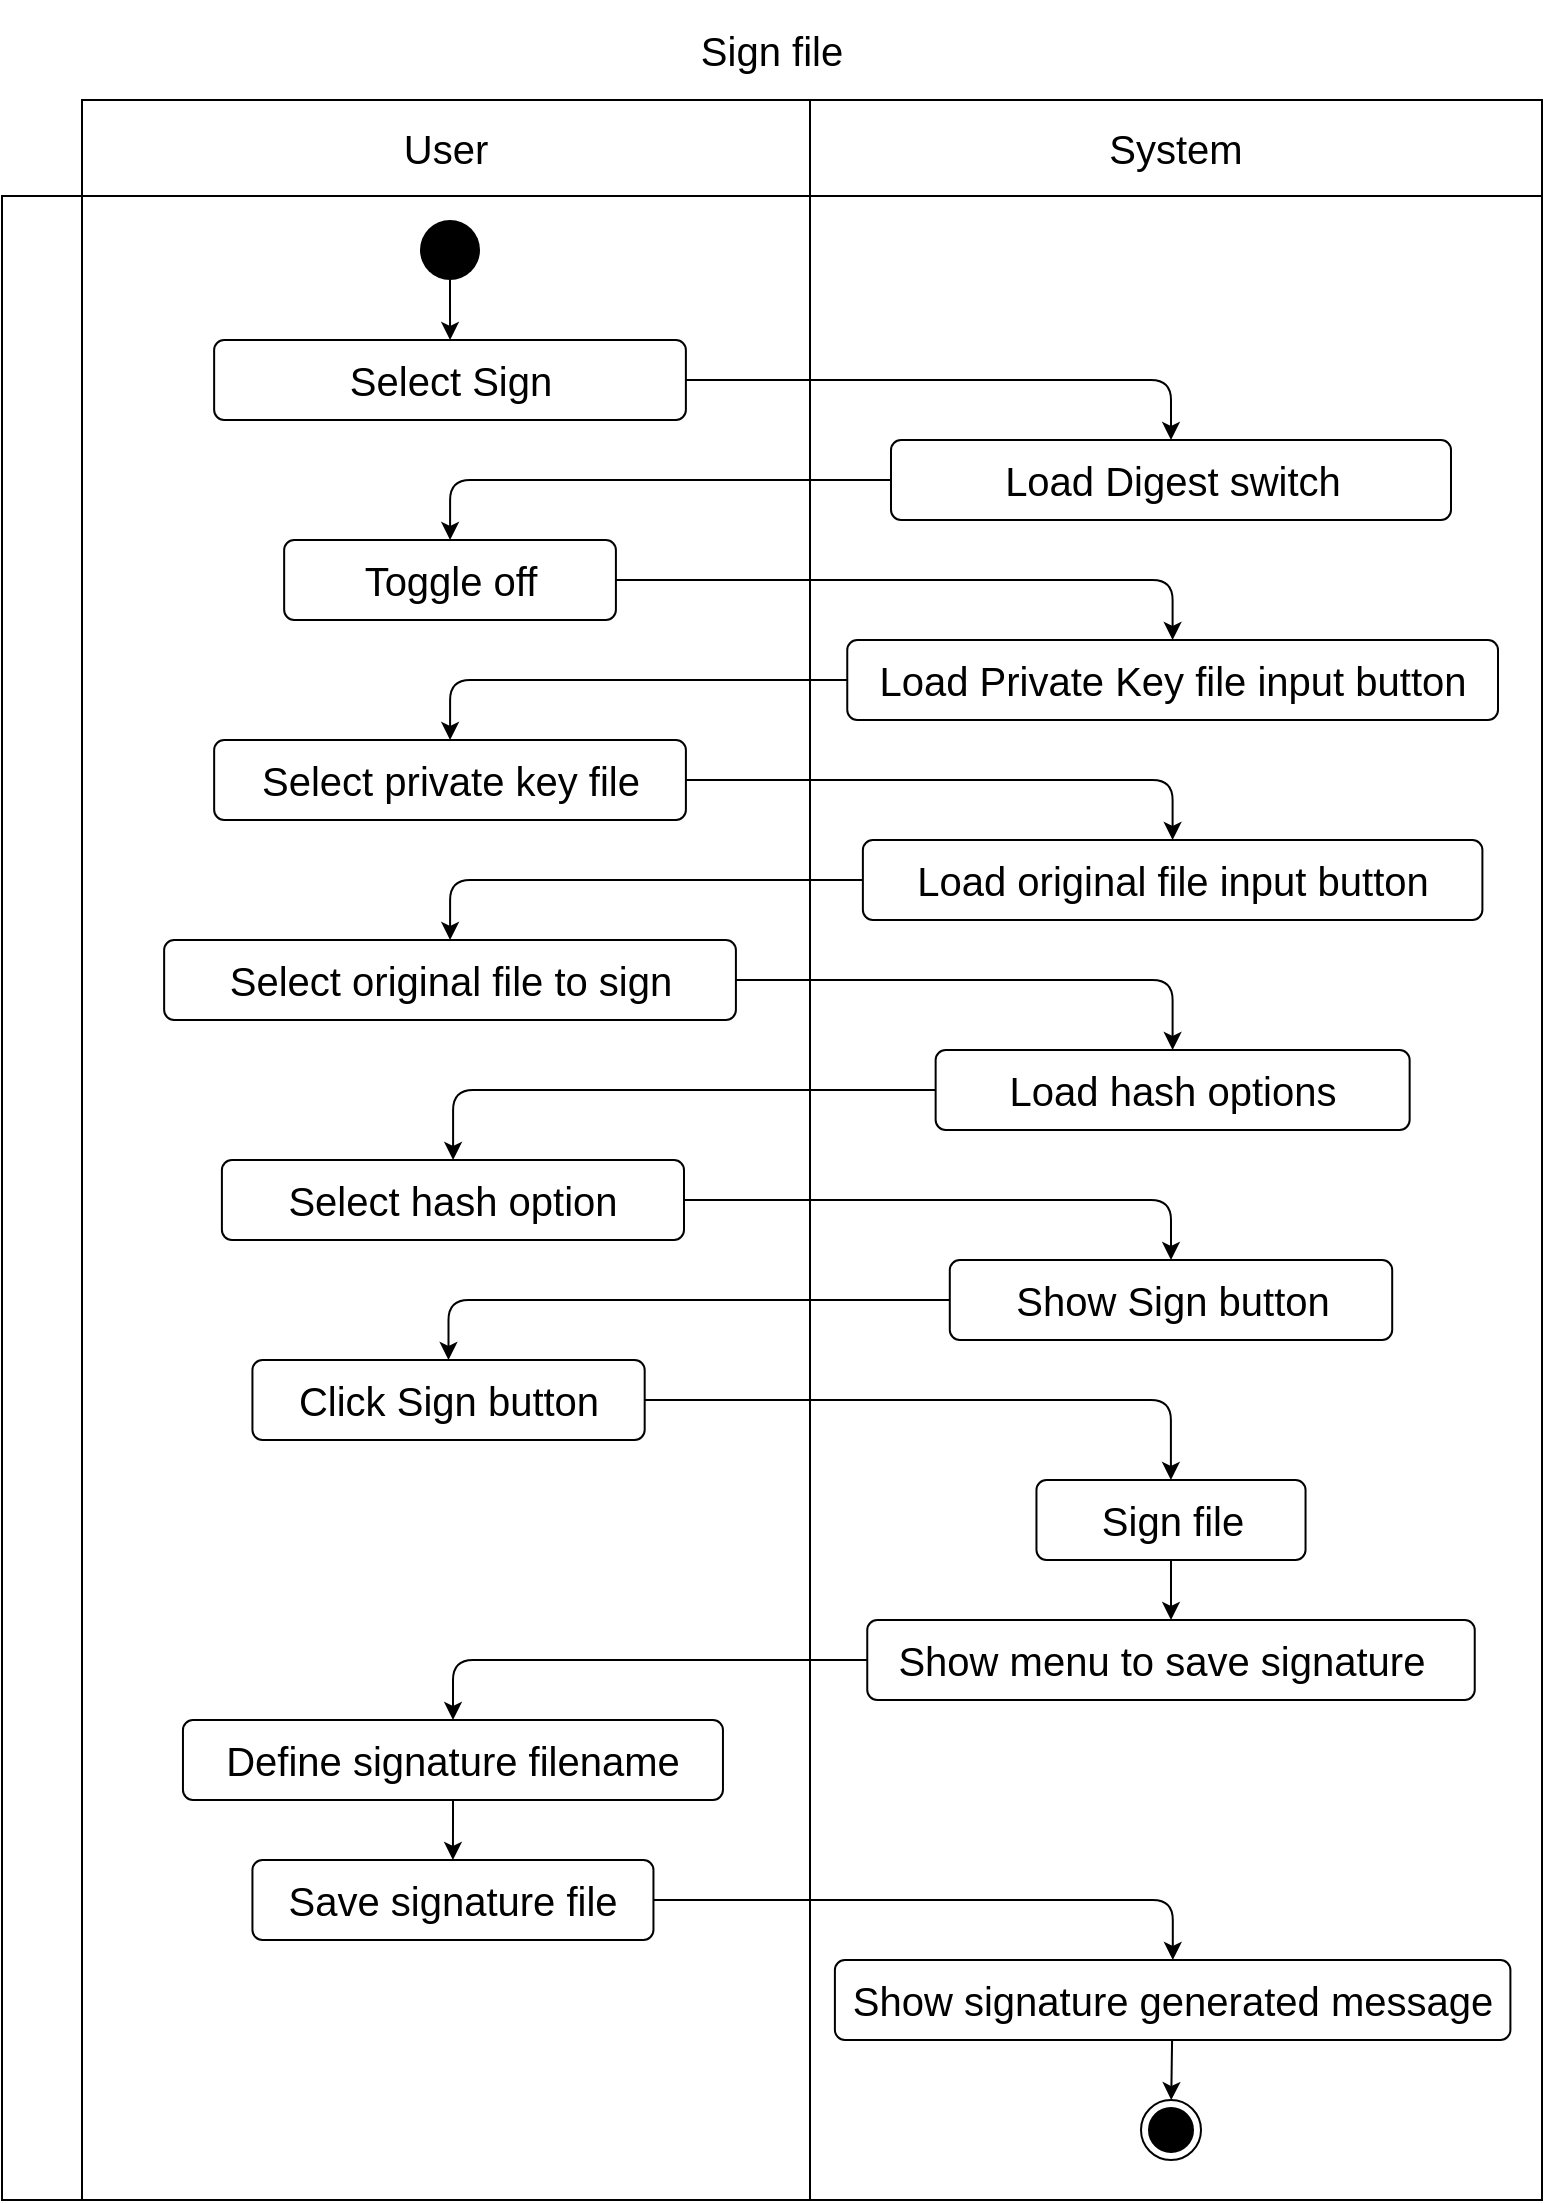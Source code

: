 <mxfile>
    <diagram id="S0ONuQezJMVLYbWS_PRb" name="Sign file">
        <mxGraphModel dx="561" dy="478" grid="1" gridSize="10" guides="1" tooltips="1" connect="1" arrows="1" fold="1" page="1" pageScale="1" pageWidth="827" pageHeight="1169" math="0" shadow="0">
            <root>
                <mxCell id="0"/>
                <mxCell id="1" parent="0"/>
                <mxCell id="2HTp7oejWxCe_oPyUhEQ-1" value="Sign file" style="shape=table;html=1;whiteSpace=wrap;startSize=50;container=1;collapsible=0;childLayout=tableLayout;fillColor=none;swimlaneFillColor=none;strokeColor=none;fontSize=20;" parent="1" vertex="1">
                    <mxGeometry x="29" y="40" width="770" height="1100.0" as="geometry"/>
                </mxCell>
                <mxCell id="2HTp7oejWxCe_oPyUhEQ-2" value="" style="shape=partialRectangle;html=1;whiteSpace=wrap;collapsible=0;dropTarget=0;pointerEvents=0;fillColor=none;top=0;left=0;bottom=0;right=0;points=[[0,0.5],[1,0.5]];portConstraint=eastwest;strokeColor=none;fontSize=20;" parent="2HTp7oejWxCe_oPyUhEQ-1" vertex="1">
                    <mxGeometry y="50" width="770" height="48" as="geometry"/>
                </mxCell>
                <mxCell id="2HTp7oejWxCe_oPyUhEQ-3" value="" style="shape=partialRectangle;html=1;whiteSpace=wrap;connectable=0;fillColor=none;top=1;left=1;bottom=1;right=1;overflow=hidden;strokeColor=none;fontSize=20;" parent="2HTp7oejWxCe_oPyUhEQ-2" vertex="1">
                    <mxGeometry width="40" height="48" as="geometry"/>
                </mxCell>
                <mxCell id="2HTp7oejWxCe_oPyUhEQ-4" value="User" style="shape=partialRectangle;html=1;whiteSpace=wrap;connectable=0;fillColor=none;top=1;left=1;bottom=1;right=1;overflow=hidden;fontSize=20;" parent="2HTp7oejWxCe_oPyUhEQ-2" vertex="1">
                    <mxGeometry x="40" width="364" height="48" as="geometry"/>
                </mxCell>
                <mxCell id="2HTp7oejWxCe_oPyUhEQ-5" value="System" style="shape=partialRectangle;html=1;whiteSpace=wrap;connectable=0;fillColor=none;top=1;left=1;bottom=1;right=1;overflow=hidden;fontSize=20;" parent="2HTp7oejWxCe_oPyUhEQ-2" vertex="1">
                    <mxGeometry x="404" width="366" height="48" as="geometry"/>
                </mxCell>
                <mxCell id="2HTp7oejWxCe_oPyUhEQ-6" value="" style="shape=partialRectangle;html=1;whiteSpace=wrap;collapsible=0;dropTarget=0;pointerEvents=0;fillColor=none;top=1;left=1;bottom=1;right=1;points=[[0,0.5],[1,0.5]];portConstraint=eastwest;fontSize=20;" parent="2HTp7oejWxCe_oPyUhEQ-1" vertex="1">
                    <mxGeometry y="98" width="770" height="1002" as="geometry"/>
                </mxCell>
                <mxCell id="2HTp7oejWxCe_oPyUhEQ-7" value="" style="shape=partialRectangle;html=1;whiteSpace=wrap;connectable=0;fillColor=none;top=1;left=1;bottom=1;right=1;overflow=hidden;horizontal=0;fontSize=20;" parent="2HTp7oejWxCe_oPyUhEQ-6" vertex="1">
                    <mxGeometry width="40" height="1002" as="geometry"/>
                </mxCell>
                <mxCell id="2HTp7oejWxCe_oPyUhEQ-8" value="" style="shape=partialRectangle;html=1;whiteSpace=wrap;connectable=0;fillColor=none;top=1;left=1;bottom=1;right=1;overflow=hidden;fontSize=20;" parent="2HTp7oejWxCe_oPyUhEQ-6" vertex="1">
                    <mxGeometry x="40" width="364" height="1002" as="geometry"/>
                </mxCell>
                <mxCell id="2HTp7oejWxCe_oPyUhEQ-9" value="" style="shape=partialRectangle;html=1;whiteSpace=wrap;connectable=0;fillColor=none;top=1;left=1;bottom=1;right=1;overflow=hidden;fontSize=20;" parent="2HTp7oejWxCe_oPyUhEQ-6" vertex="1">
                    <mxGeometry x="404" width="366" height="1002" as="geometry"/>
                </mxCell>
                <mxCell id="2HTp7oejWxCe_oPyUhEQ-10" style="edgeStyle=orthogonalEdgeStyle;html=1;fontSize=20;" parent="1" source="2HTp7oejWxCe_oPyUhEQ-11" target="2HTp7oejWxCe_oPyUhEQ-13" edge="1">
                    <mxGeometry relative="1" as="geometry"/>
                </mxCell>
                <mxCell id="2HTp7oejWxCe_oPyUhEQ-11" value="Select Sign" style="html=1;align=center;verticalAlign=middle;rounded=1;absoluteArcSize=1;arcSize=10;dashed=0;fontSize=20;" parent="1" vertex="1">
                    <mxGeometry x="135.07" y="210" width="235.87" height="40" as="geometry"/>
                </mxCell>
                <mxCell id="2HTp7oejWxCe_oPyUhEQ-12" style="edgeStyle=orthogonalEdgeStyle;html=1;fontSize=20;" parent="1" source="2HTp7oejWxCe_oPyUhEQ-13" target="2HTp7oejWxCe_oPyUhEQ-15" edge="1">
                    <mxGeometry relative="1" as="geometry"/>
                </mxCell>
                <mxCell id="2HTp7oejWxCe_oPyUhEQ-13" value="Load Digest switch" style="html=1;align=center;verticalAlign=middle;rounded=1;absoluteArcSize=1;arcSize=10;dashed=0;fontSize=20;" parent="1" vertex="1">
                    <mxGeometry x="473.5" y="260" width="280" height="40" as="geometry"/>
                </mxCell>
                <mxCell id="2HTp7oejWxCe_oPyUhEQ-14" style="edgeStyle=orthogonalEdgeStyle;html=1;" parent="1" source="2HTp7oejWxCe_oPyUhEQ-15" target="2HTp7oejWxCe_oPyUhEQ-30" edge="1">
                    <mxGeometry relative="1" as="geometry"/>
                </mxCell>
                <mxCell id="2HTp7oejWxCe_oPyUhEQ-15" value="Toggle off" style="html=1;align=center;verticalAlign=middle;rounded=1;absoluteArcSize=1;arcSize=10;dashed=0;fontSize=20;" parent="1" vertex="1">
                    <mxGeometry x="170.08" y="310" width="165.87" height="40" as="geometry"/>
                </mxCell>
                <mxCell id="2HTp7oejWxCe_oPyUhEQ-16" style="edgeStyle=orthogonalEdgeStyle;html=1;" parent="1" source="2HTp7oejWxCe_oPyUhEQ-17" target="2HTp7oejWxCe_oPyUhEQ-19" edge="1">
                    <mxGeometry relative="1" as="geometry"/>
                </mxCell>
                <mxCell id="2HTp7oejWxCe_oPyUhEQ-17" value="Load original file input button" style="html=1;align=center;verticalAlign=middle;rounded=1;absoluteArcSize=1;arcSize=10;dashed=0;fontSize=20;" parent="1" vertex="1">
                    <mxGeometry x="459.44" y="460" width="309.76" height="40" as="geometry"/>
                </mxCell>
                <mxCell id="2HTp7oejWxCe_oPyUhEQ-18" style="edgeStyle=orthogonalEdgeStyle;html=1;fontSize=20;" parent="1" source="2HTp7oejWxCe_oPyUhEQ-19" target="2HTp7oejWxCe_oPyUhEQ-21" edge="1">
                    <mxGeometry relative="1" as="geometry"/>
                </mxCell>
                <mxCell id="2HTp7oejWxCe_oPyUhEQ-19" value="Select original file to sign" style="html=1;align=center;verticalAlign=middle;rounded=1;absoluteArcSize=1;arcSize=10;dashed=0;fontSize=20;" parent="1" vertex="1">
                    <mxGeometry x="110.07" y="510" width="285.88" height="40" as="geometry"/>
                </mxCell>
                <mxCell id="2HTp7oejWxCe_oPyUhEQ-20" style="edgeStyle=orthogonalEdgeStyle;html=1;fontSize=20;" parent="1" source="2HTp7oejWxCe_oPyUhEQ-21" target="2HTp7oejWxCe_oPyUhEQ-23" edge="1">
                    <mxGeometry relative="1" as="geometry"/>
                </mxCell>
                <mxCell id="2HTp7oejWxCe_oPyUhEQ-21" value="Load hash options" style="html=1;align=center;verticalAlign=middle;rounded=1;absoluteArcSize=1;arcSize=10;dashed=0;fontSize=20;" parent="1" vertex="1">
                    <mxGeometry x="495.82" y="565" width="237" height="40" as="geometry"/>
                </mxCell>
                <mxCell id="2HTp7oejWxCe_oPyUhEQ-35" style="edgeStyle=orthogonalEdgeStyle;html=1;" parent="1" source="2HTp7oejWxCe_oPyUhEQ-23" target="2HTp7oejWxCe_oPyUhEQ-34" edge="1">
                    <mxGeometry relative="1" as="geometry"/>
                </mxCell>
                <mxCell id="2HTp7oejWxCe_oPyUhEQ-23" value="Select hash option" style="html=1;align=center;verticalAlign=middle;rounded=1;absoluteArcSize=1;arcSize=10;dashed=0;fontSize=20;" parent="1" vertex="1">
                    <mxGeometry x="138.95" y="620" width="231.05" height="40" as="geometry"/>
                </mxCell>
                <mxCell id="2HTp7oejWxCe_oPyUhEQ-24" style="edgeStyle=orthogonalEdgeStyle;html=1;fontSize=20;" parent="1" source="2HTp7oejWxCe_oPyUhEQ-25" target="2" edge="1">
                    <mxGeometry relative="1" as="geometry">
                        <mxPoint x="614" y="1050" as="targetPoint"/>
                    </mxGeometry>
                </mxCell>
                <mxCell id="2HTp7oejWxCe_oPyUhEQ-25" value="Save signature file" style="html=1;align=center;verticalAlign=middle;rounded=1;absoluteArcSize=1;arcSize=10;dashed=0;fontSize=20;" parent="1" vertex="1">
                    <mxGeometry x="154.22" y="970" width="200.51" height="40" as="geometry"/>
                </mxCell>
                <mxCell id="2HTp7oejWxCe_oPyUhEQ-26" style="edgeStyle=orthogonalEdgeStyle;html=1;fontSize=20;" parent="1" source="2HTp7oejWxCe_oPyUhEQ-27" target="2HTp7oejWxCe_oPyUhEQ-11" edge="1">
                    <mxGeometry relative="1" as="geometry"/>
                </mxCell>
                <mxCell id="2HTp7oejWxCe_oPyUhEQ-27" value="" style="ellipse;fillColor=#000000;strokeColor=none;fontSize=20;" parent="1" vertex="1">
                    <mxGeometry x="238" y="150" width="30" height="30" as="geometry"/>
                </mxCell>
                <mxCell id="2HTp7oejWxCe_oPyUhEQ-28" value="" style="ellipse;html=1;shape=endState;fillColor=#000000;strokeColor=#000000;fontSize=20;" parent="1" vertex="1">
                    <mxGeometry x="598.5" y="1090" width="30" height="30" as="geometry"/>
                </mxCell>
                <mxCell id="2HTp7oejWxCe_oPyUhEQ-29" style="edgeStyle=orthogonalEdgeStyle;html=1;" parent="1" source="2HTp7oejWxCe_oPyUhEQ-30" target="2HTp7oejWxCe_oPyUhEQ-32" edge="1">
                    <mxGeometry relative="1" as="geometry"/>
                </mxCell>
                <mxCell id="2HTp7oejWxCe_oPyUhEQ-30" value="Load Private Key file input button" style="html=1;align=center;verticalAlign=middle;rounded=1;absoluteArcSize=1;arcSize=10;dashed=0;fontSize=20;" parent="1" vertex="1">
                    <mxGeometry x="451.63" y="360" width="325.37" height="40" as="geometry"/>
                </mxCell>
                <mxCell id="2HTp7oejWxCe_oPyUhEQ-31" style="edgeStyle=orthogonalEdgeStyle;html=1;" parent="1" source="2HTp7oejWxCe_oPyUhEQ-32" target="2HTp7oejWxCe_oPyUhEQ-17" edge="1">
                    <mxGeometry relative="1" as="geometry"/>
                </mxCell>
                <mxCell id="2HTp7oejWxCe_oPyUhEQ-32" value="Select private key file" style="html=1;align=center;verticalAlign=middle;rounded=1;absoluteArcSize=1;arcSize=10;dashed=0;fontSize=20;" parent="1" vertex="1">
                    <mxGeometry x="135.08" y="410" width="235.87" height="40" as="geometry"/>
                </mxCell>
                <mxCell id="2HTp7oejWxCe_oPyUhEQ-37" style="edgeStyle=orthogonalEdgeStyle;html=1;" parent="1" source="2HTp7oejWxCe_oPyUhEQ-34" target="2HTp7oejWxCe_oPyUhEQ-36" edge="1">
                    <mxGeometry relative="1" as="geometry"/>
                </mxCell>
                <mxCell id="2HTp7oejWxCe_oPyUhEQ-34" value="Show Sign button" style="html=1;align=center;verticalAlign=middle;rounded=1;absoluteArcSize=1;arcSize=10;dashed=0;fontSize=20;" parent="1" vertex="1">
                    <mxGeometry x="502.9" y="670" width="221.2" height="40" as="geometry"/>
                </mxCell>
                <mxCell id="XYLOsNMyT7oge1Cqr6dG-4" style="edgeStyle=orthogonalEdgeStyle;html=1;" parent="1" source="2HTp7oejWxCe_oPyUhEQ-36" target="XYLOsNMyT7oge1Cqr6dG-2" edge="1">
                    <mxGeometry relative="1" as="geometry"/>
                </mxCell>
                <mxCell id="2HTp7oejWxCe_oPyUhEQ-36" value="Click Sign button" style="html=1;align=center;verticalAlign=middle;rounded=1;absoluteArcSize=1;arcSize=10;dashed=0;fontSize=20;" parent="1" vertex="1">
                    <mxGeometry x="154.22" y="720" width="196.12" height="40" as="geometry"/>
                </mxCell>
                <mxCell id="2HTp7oejWxCe_oPyUhEQ-42" style="edgeStyle=orthogonalEdgeStyle;html=1;" parent="1" source="2HTp7oejWxCe_oPyUhEQ-38" target="2HTp7oejWxCe_oPyUhEQ-40" edge="1">
                    <mxGeometry relative="1" as="geometry"/>
                </mxCell>
                <mxCell id="2HTp7oejWxCe_oPyUhEQ-38" value="Show menu to save signature&amp;nbsp;&amp;nbsp;" style="html=1;align=center;verticalAlign=middle;rounded=1;absoluteArcSize=1;arcSize=10;dashed=0;fontSize=20;" parent="1" vertex="1">
                    <mxGeometry x="461.63" y="850" width="303.74" height="40" as="geometry"/>
                </mxCell>
                <mxCell id="2HTp7oejWxCe_oPyUhEQ-43" style="edgeStyle=orthogonalEdgeStyle;html=1;" parent="1" source="2HTp7oejWxCe_oPyUhEQ-40" target="2HTp7oejWxCe_oPyUhEQ-25" edge="1">
                    <mxGeometry relative="1" as="geometry"/>
                </mxCell>
                <mxCell id="2HTp7oejWxCe_oPyUhEQ-40" value="Define signature filename" style="html=1;align=center;verticalAlign=middle;rounded=1;absoluteArcSize=1;arcSize=10;dashed=0;fontSize=20;" parent="1" vertex="1">
                    <mxGeometry x="119.48" y="900" width="270" height="40" as="geometry"/>
                </mxCell>
                <mxCell id="XYLOsNMyT7oge1Cqr6dG-5" style="edgeStyle=orthogonalEdgeStyle;html=1;" parent="1" source="XYLOsNMyT7oge1Cqr6dG-2" target="2HTp7oejWxCe_oPyUhEQ-38" edge="1">
                    <mxGeometry relative="1" as="geometry"/>
                </mxCell>
                <mxCell id="XYLOsNMyT7oge1Cqr6dG-2" value="Sign file" style="html=1;align=center;verticalAlign=middle;rounded=1;absoluteArcSize=1;arcSize=10;dashed=0;fontSize=20;" parent="1" vertex="1">
                    <mxGeometry x="546.23" y="780" width="134.54" height="40" as="geometry"/>
                </mxCell>
                <mxCell id="3" style="edgeStyle=none;html=1;" edge="1" parent="1" source="2" target="2HTp7oejWxCe_oPyUhEQ-28">
                    <mxGeometry relative="1" as="geometry"/>
                </mxCell>
                <mxCell id="2" value="Show signature generated message" style="html=1;align=center;verticalAlign=middle;rounded=1;absoluteArcSize=1;arcSize=10;dashed=0;fontSize=20;" vertex="1" parent="1">
                    <mxGeometry x="445.45" y="1020" width="337.75" height="40" as="geometry"/>
                </mxCell>
            </root>
        </mxGraphModel>
    </diagram>
    <diagram id="FvWnf0cKbcyvASx1ReAd" name="Sign digest">
        <mxGraphModel dx="561" dy="478" grid="1" gridSize="10" guides="1" tooltips="1" connect="1" arrows="1" fold="1" page="1" pageScale="1" pageWidth="827" pageHeight="1169" math="0" shadow="0">
            <root>
                <mxCell id="2vuRd4pGYxGdARdQ5-iD-0"/>
                <mxCell id="2vuRd4pGYxGdARdQ5-iD-1" parent="2vuRd4pGYxGdARdQ5-iD-0"/>
                <mxCell id="bgFmFHcLib7zpw4xfmfq-0" value="Sign digest" style="shape=table;html=1;whiteSpace=wrap;startSize=50;container=1;collapsible=0;childLayout=tableLayout;fillColor=none;swimlaneFillColor=none;strokeColor=none;fontSize=20;" parent="2vuRd4pGYxGdARdQ5-iD-1" vertex="1">
                    <mxGeometry x="29" y="40" width="770" height="1090" as="geometry"/>
                </mxCell>
                <mxCell id="bgFmFHcLib7zpw4xfmfq-1" value="" style="shape=partialRectangle;html=1;whiteSpace=wrap;collapsible=0;dropTarget=0;pointerEvents=0;fillColor=none;top=0;left=0;bottom=0;right=0;points=[[0,0.5],[1,0.5]];portConstraint=eastwest;strokeColor=none;fontSize=20;" parent="bgFmFHcLib7zpw4xfmfq-0" vertex="1">
                    <mxGeometry y="50" width="770" height="48" as="geometry"/>
                </mxCell>
                <mxCell id="bgFmFHcLib7zpw4xfmfq-2" value="" style="shape=partialRectangle;html=1;whiteSpace=wrap;connectable=0;fillColor=none;top=1;left=1;bottom=1;right=1;overflow=hidden;strokeColor=none;fontSize=20;" parent="bgFmFHcLib7zpw4xfmfq-1" vertex="1">
                    <mxGeometry width="40" height="48" as="geometry"/>
                </mxCell>
                <mxCell id="bgFmFHcLib7zpw4xfmfq-3" value="User" style="shape=partialRectangle;html=1;whiteSpace=wrap;connectable=0;fillColor=none;top=1;left=1;bottom=1;right=1;overflow=hidden;fontSize=20;" parent="bgFmFHcLib7zpw4xfmfq-1" vertex="1">
                    <mxGeometry x="40" width="364" height="48" as="geometry"/>
                </mxCell>
                <mxCell id="bgFmFHcLib7zpw4xfmfq-4" value="System" style="shape=partialRectangle;html=1;whiteSpace=wrap;connectable=0;fillColor=none;top=1;left=1;bottom=1;right=1;overflow=hidden;fontSize=20;" parent="bgFmFHcLib7zpw4xfmfq-1" vertex="1">
                    <mxGeometry x="404" width="366" height="48" as="geometry"/>
                </mxCell>
                <mxCell id="bgFmFHcLib7zpw4xfmfq-5" value="" style="shape=partialRectangle;html=1;whiteSpace=wrap;collapsible=0;dropTarget=0;pointerEvents=0;fillColor=none;top=1;left=1;bottom=1;right=1;points=[[0,0.5],[1,0.5]];portConstraint=eastwest;fontSize=20;" parent="bgFmFHcLib7zpw4xfmfq-0" vertex="1">
                    <mxGeometry y="98" width="770" height="992" as="geometry"/>
                </mxCell>
                <mxCell id="bgFmFHcLib7zpw4xfmfq-6" value="" style="shape=partialRectangle;html=1;whiteSpace=wrap;connectable=0;fillColor=none;top=1;left=1;bottom=1;right=1;overflow=hidden;horizontal=0;fontSize=20;" parent="bgFmFHcLib7zpw4xfmfq-5" vertex="1">
                    <mxGeometry width="40" height="992" as="geometry"/>
                </mxCell>
                <mxCell id="bgFmFHcLib7zpw4xfmfq-7" value="" style="shape=partialRectangle;html=1;whiteSpace=wrap;connectable=0;fillColor=none;top=1;left=1;bottom=1;right=1;overflow=hidden;fontSize=20;" parent="bgFmFHcLib7zpw4xfmfq-5" vertex="1">
                    <mxGeometry x="40" width="364" height="992" as="geometry"/>
                </mxCell>
                <mxCell id="bgFmFHcLib7zpw4xfmfq-8" value="" style="shape=partialRectangle;html=1;whiteSpace=wrap;connectable=0;fillColor=none;top=1;left=1;bottom=1;right=1;overflow=hidden;fontSize=20;" parent="bgFmFHcLib7zpw4xfmfq-5" vertex="1">
                    <mxGeometry x="404" width="366" height="992" as="geometry"/>
                </mxCell>
                <mxCell id="bgFmFHcLib7zpw4xfmfq-9" style="edgeStyle=orthogonalEdgeStyle;html=1;fontSize=20;" parent="2vuRd4pGYxGdARdQ5-iD-1" source="bgFmFHcLib7zpw4xfmfq-10" target="bgFmFHcLib7zpw4xfmfq-12" edge="1">
                    <mxGeometry relative="1" as="geometry"/>
                </mxCell>
                <mxCell id="bgFmFHcLib7zpw4xfmfq-10" value="Select Sign" style="html=1;align=center;verticalAlign=middle;rounded=1;absoluteArcSize=1;arcSize=10;dashed=0;fontSize=20;" parent="2vuRd4pGYxGdARdQ5-iD-1" vertex="1">
                    <mxGeometry x="135.07" y="210" width="235.87" height="40" as="geometry"/>
                </mxCell>
                <mxCell id="bgFmFHcLib7zpw4xfmfq-11" style="edgeStyle=orthogonalEdgeStyle;html=1;fontSize=20;" parent="2vuRd4pGYxGdARdQ5-iD-1" source="bgFmFHcLib7zpw4xfmfq-12" target="bgFmFHcLib7zpw4xfmfq-14" edge="1">
                    <mxGeometry relative="1" as="geometry"/>
                </mxCell>
                <mxCell id="bgFmFHcLib7zpw4xfmfq-12" value="Load Digest switch" style="html=1;align=center;verticalAlign=middle;rounded=1;absoluteArcSize=1;arcSize=10;dashed=0;fontSize=20;" parent="2vuRd4pGYxGdARdQ5-iD-1" vertex="1">
                    <mxGeometry x="473.5" y="260" width="280" height="40" as="geometry"/>
                </mxCell>
                <mxCell id="bgFmFHcLib7zpw4xfmfq-13" style="edgeStyle=orthogonalEdgeStyle;html=1;" parent="2vuRd4pGYxGdARdQ5-iD-1" source="bgFmFHcLib7zpw4xfmfq-14" target="bgFmFHcLib7zpw4xfmfq-29" edge="1">
                    <mxGeometry relative="1" as="geometry"/>
                </mxCell>
                <mxCell id="bgFmFHcLib7zpw4xfmfq-14" value="Toggle on" style="html=1;align=center;verticalAlign=middle;rounded=1;absoluteArcSize=1;arcSize=10;dashed=0;fontSize=20;" parent="2vuRd4pGYxGdARdQ5-iD-1" vertex="1">
                    <mxGeometry x="170.08" y="310" width="165.87" height="40" as="geometry"/>
                </mxCell>
                <mxCell id="bgFmFHcLib7zpw4xfmfq-15" style="edgeStyle=orthogonalEdgeStyle;html=1;" parent="2vuRd4pGYxGdARdQ5-iD-1" source="bgFmFHcLib7zpw4xfmfq-16" target="bgFmFHcLib7zpw4xfmfq-18" edge="1">
                    <mxGeometry relative="1" as="geometry"/>
                </mxCell>
                <mxCell id="bgFmFHcLib7zpw4xfmfq-16" value="Load digest file input button" style="html=1;align=center;verticalAlign=middle;rounded=1;absoluteArcSize=1;arcSize=10;dashed=0;fontSize=20;" parent="2vuRd4pGYxGdARdQ5-iD-1" vertex="1">
                    <mxGeometry x="459.44" y="460" width="309.76" height="40" as="geometry"/>
                </mxCell>
                <mxCell id="bgFmFHcLib7zpw4xfmfq-17" style="edgeStyle=orthogonalEdgeStyle;html=1;fontSize=20;" parent="2vuRd4pGYxGdARdQ5-iD-1" source="bgFmFHcLib7zpw4xfmfq-18" target="bgFmFHcLib7zpw4xfmfq-20" edge="1">
                    <mxGeometry relative="1" as="geometry"/>
                </mxCell>
                <mxCell id="bgFmFHcLib7zpw4xfmfq-18" value="Select digest file to sign" style="html=1;align=center;verticalAlign=middle;rounded=1;absoluteArcSize=1;arcSize=10;dashed=0;fontSize=20;" parent="2vuRd4pGYxGdARdQ5-iD-1" vertex="1">
                    <mxGeometry x="110.07" y="510" width="285.88" height="40" as="geometry"/>
                </mxCell>
                <mxCell id="bgFmFHcLib7zpw4xfmfq-19" style="edgeStyle=orthogonalEdgeStyle;html=1;fontSize=20;" parent="2vuRd4pGYxGdARdQ5-iD-1" source="bgFmFHcLib7zpw4xfmfq-20" target="bgFmFHcLib7zpw4xfmfq-22" edge="1">
                    <mxGeometry relative="1" as="geometry"/>
                </mxCell>
                <mxCell id="bgFmFHcLib7zpw4xfmfq-20" value="Load hash options" style="html=1;align=center;verticalAlign=middle;rounded=1;absoluteArcSize=1;arcSize=10;dashed=0;fontSize=20;" parent="2vuRd4pGYxGdARdQ5-iD-1" vertex="1">
                    <mxGeometry x="495.82" y="565" width="237" height="40" as="geometry"/>
                </mxCell>
                <mxCell id="bgFmFHcLib7zpw4xfmfq-21" style="edgeStyle=orthogonalEdgeStyle;html=1;" parent="2vuRd4pGYxGdARdQ5-iD-1" source="bgFmFHcLib7zpw4xfmfq-22" target="bgFmFHcLib7zpw4xfmfq-33" edge="1">
                    <mxGeometry relative="1" as="geometry"/>
                </mxCell>
                <mxCell id="bgFmFHcLib7zpw4xfmfq-22" value="Select hash option" style="html=1;align=center;verticalAlign=middle;rounded=1;absoluteArcSize=1;arcSize=10;dashed=0;fontSize=20;" parent="2vuRd4pGYxGdARdQ5-iD-1" vertex="1">
                    <mxGeometry x="138.95" y="620" width="231.05" height="40" as="geometry"/>
                </mxCell>
                <mxCell id="bgFmFHcLib7zpw4xfmfq-23" style="edgeStyle=orthogonalEdgeStyle;html=1;fontSize=20;" parent="2vuRd4pGYxGdARdQ5-iD-1" source="bgFmFHcLib7zpw4xfmfq-24" target="O-7FyJqC2F2Hlj3PZqzB-0" edge="1">
                    <mxGeometry relative="1" as="geometry">
                        <mxPoint x="253" y="780" as="targetPoint"/>
                    </mxGeometry>
                </mxCell>
                <mxCell id="bgFmFHcLib7zpw4xfmfq-24" value="Save signature file" style="html=1;align=center;verticalAlign=middle;rounded=1;absoluteArcSize=1;arcSize=10;dashed=0;fontSize=20;" parent="2vuRd4pGYxGdARdQ5-iD-1" vertex="1">
                    <mxGeometry x="154.22" y="960" width="200.51" height="40" as="geometry"/>
                </mxCell>
                <mxCell id="bgFmFHcLib7zpw4xfmfq-25" style="edgeStyle=orthogonalEdgeStyle;html=1;fontSize=20;" parent="2vuRd4pGYxGdARdQ5-iD-1" source="bgFmFHcLib7zpw4xfmfq-26" target="bgFmFHcLib7zpw4xfmfq-10" edge="1">
                    <mxGeometry relative="1" as="geometry"/>
                </mxCell>
                <mxCell id="bgFmFHcLib7zpw4xfmfq-26" value="" style="ellipse;fillColor=#000000;strokeColor=none;fontSize=20;" parent="2vuRd4pGYxGdARdQ5-iD-1" vertex="1">
                    <mxGeometry x="238" y="150" width="30" height="30" as="geometry"/>
                </mxCell>
                <mxCell id="bgFmFHcLib7zpw4xfmfq-27" value="" style="ellipse;html=1;shape=endState;fillColor=#000000;strokeColor=#000000;fontSize=20;" parent="2vuRd4pGYxGdARdQ5-iD-1" vertex="1">
                    <mxGeometry x="598.5" y="1080" width="30" height="30" as="geometry"/>
                </mxCell>
                <mxCell id="bgFmFHcLib7zpw4xfmfq-28" style="edgeStyle=orthogonalEdgeStyle;html=1;" parent="2vuRd4pGYxGdARdQ5-iD-1" source="bgFmFHcLib7zpw4xfmfq-29" target="bgFmFHcLib7zpw4xfmfq-31" edge="1">
                    <mxGeometry relative="1" as="geometry"/>
                </mxCell>
                <mxCell id="bgFmFHcLib7zpw4xfmfq-29" value="Load Private Key file input button" style="html=1;align=center;verticalAlign=middle;rounded=1;absoluteArcSize=1;arcSize=10;dashed=0;fontSize=20;" parent="2vuRd4pGYxGdARdQ5-iD-1" vertex="1">
                    <mxGeometry x="451.63" y="360" width="325.37" height="40" as="geometry"/>
                </mxCell>
                <mxCell id="bgFmFHcLib7zpw4xfmfq-30" style="edgeStyle=orthogonalEdgeStyle;html=1;" parent="2vuRd4pGYxGdARdQ5-iD-1" source="bgFmFHcLib7zpw4xfmfq-31" target="bgFmFHcLib7zpw4xfmfq-16" edge="1">
                    <mxGeometry relative="1" as="geometry"/>
                </mxCell>
                <mxCell id="bgFmFHcLib7zpw4xfmfq-31" value="Select private key file" style="html=1;align=center;verticalAlign=middle;rounded=1;absoluteArcSize=1;arcSize=10;dashed=0;fontSize=20;" parent="2vuRd4pGYxGdARdQ5-iD-1" vertex="1">
                    <mxGeometry x="135.08" y="410" width="235.87" height="40" as="geometry"/>
                </mxCell>
                <mxCell id="bgFmFHcLib7zpw4xfmfq-32" style="edgeStyle=orthogonalEdgeStyle;html=1;" parent="2vuRd4pGYxGdARdQ5-iD-1" source="bgFmFHcLib7zpw4xfmfq-33" target="bgFmFHcLib7zpw4xfmfq-35" edge="1">
                    <mxGeometry relative="1" as="geometry"/>
                </mxCell>
                <mxCell id="bgFmFHcLib7zpw4xfmfq-33" value="Show Sign button" style="html=1;align=center;verticalAlign=middle;rounded=1;absoluteArcSize=1;arcSize=10;dashed=0;fontSize=20;" parent="2vuRd4pGYxGdARdQ5-iD-1" vertex="1">
                    <mxGeometry x="502.9" y="670" width="221.2" height="40" as="geometry"/>
                </mxCell>
                <mxCell id="bgFmFHcLib7zpw4xfmfq-44" style="edgeStyle=orthogonalEdgeStyle;html=1;" parent="2vuRd4pGYxGdARdQ5-iD-1" source="bgFmFHcLib7zpw4xfmfq-35" target="bgFmFHcLib7zpw4xfmfq-40" edge="1">
                    <mxGeometry relative="1" as="geometry"/>
                </mxCell>
                <mxCell id="bgFmFHcLib7zpw4xfmfq-35" value="Click Sign button" style="html=1;align=center;verticalAlign=middle;rounded=1;absoluteArcSize=1;arcSize=10;dashed=0;fontSize=20;" parent="2vuRd4pGYxGdARdQ5-iD-1" vertex="1">
                    <mxGeometry x="154.22" y="720" width="196.12" height="40" as="geometry"/>
                </mxCell>
                <mxCell id="bgFmFHcLib7zpw4xfmfq-45" style="edgeStyle=orthogonalEdgeStyle;html=1;" parent="2vuRd4pGYxGdARdQ5-iD-1" source="bgFmFHcLib7zpw4xfmfq-37" target="bgFmFHcLib7zpw4xfmfq-39" edge="1">
                    <mxGeometry relative="1" as="geometry"/>
                </mxCell>
                <mxCell id="bgFmFHcLib7zpw4xfmfq-37" value="Show menu to save signature&amp;nbsp;&amp;nbsp;" style="html=1;align=center;verticalAlign=middle;rounded=1;absoluteArcSize=1;arcSize=10;dashed=0;fontSize=20;" parent="2vuRd4pGYxGdARdQ5-iD-1" vertex="1">
                    <mxGeometry x="462.45" y="840" width="303.74" height="40" as="geometry"/>
                </mxCell>
                <mxCell id="bgFmFHcLib7zpw4xfmfq-38" style="edgeStyle=orthogonalEdgeStyle;html=1;" parent="2vuRd4pGYxGdARdQ5-iD-1" source="bgFmFHcLib7zpw4xfmfq-39" target="bgFmFHcLib7zpw4xfmfq-24" edge="1">
                    <mxGeometry relative="1" as="geometry"/>
                </mxCell>
                <mxCell id="bgFmFHcLib7zpw4xfmfq-39" value="Define signature filename" style="html=1;align=center;verticalAlign=middle;rounded=1;absoluteArcSize=1;arcSize=10;dashed=0;fontSize=20;" parent="2vuRd4pGYxGdARdQ5-iD-1" vertex="1">
                    <mxGeometry x="119.48" y="890" width="270" height="40" as="geometry"/>
                </mxCell>
                <mxCell id="bgFmFHcLib7zpw4xfmfq-43" style="edgeStyle=orthogonalEdgeStyle;html=1;" parent="2vuRd4pGYxGdARdQ5-iD-1" source="bgFmFHcLib7zpw4xfmfq-40" target="bgFmFHcLib7zpw4xfmfq-37" edge="1">
                    <mxGeometry relative="1" as="geometry"/>
                </mxCell>
                <mxCell id="bgFmFHcLib7zpw4xfmfq-40" value="Sign digest&amp;nbsp;&amp;nbsp;" style="html=1;align=center;verticalAlign=middle;rounded=1;absoluteArcSize=1;arcSize=10;dashed=0;fontSize=20;" parent="2vuRd4pGYxGdARdQ5-iD-1" vertex="1">
                    <mxGeometry x="519.32" y="770" width="188.37" height="40" as="geometry"/>
                </mxCell>
                <mxCell id="O-7FyJqC2F2Hlj3PZqzB-1" style="edgeStyle=none;html=1;" edge="1" parent="2vuRd4pGYxGdARdQ5-iD-1" source="O-7FyJqC2F2Hlj3PZqzB-0" target="bgFmFHcLib7zpw4xfmfq-27">
                    <mxGeometry relative="1" as="geometry"/>
                </mxCell>
                <mxCell id="O-7FyJqC2F2Hlj3PZqzB-0" value="Show signature generated message" style="html=1;align=center;verticalAlign=middle;rounded=1;absoluteArcSize=1;arcSize=10;dashed=0;fontSize=20;" vertex="1" parent="2vuRd4pGYxGdARdQ5-iD-1">
                    <mxGeometry x="445.45" y="1010" width="337.75" height="40" as="geometry"/>
                </mxCell>
            </root>
        </mxGraphModel>
    </diagram>
</mxfile>